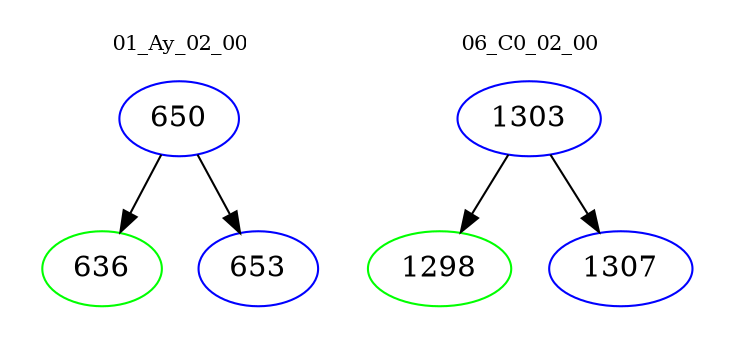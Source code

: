 digraph{
subgraph cluster_0 {
color = white
label = "01_Ay_02_00";
fontsize=10;
T0_650 [label="650", color="blue"]
T0_650 -> T0_636 [color="black"]
T0_636 [label="636", color="green"]
T0_650 -> T0_653 [color="black"]
T0_653 [label="653", color="blue"]
}
subgraph cluster_1 {
color = white
label = "06_C0_02_00";
fontsize=10;
T1_1303 [label="1303", color="blue"]
T1_1303 -> T1_1298 [color="black"]
T1_1298 [label="1298", color="green"]
T1_1303 -> T1_1307 [color="black"]
T1_1307 [label="1307", color="blue"]
}
}
